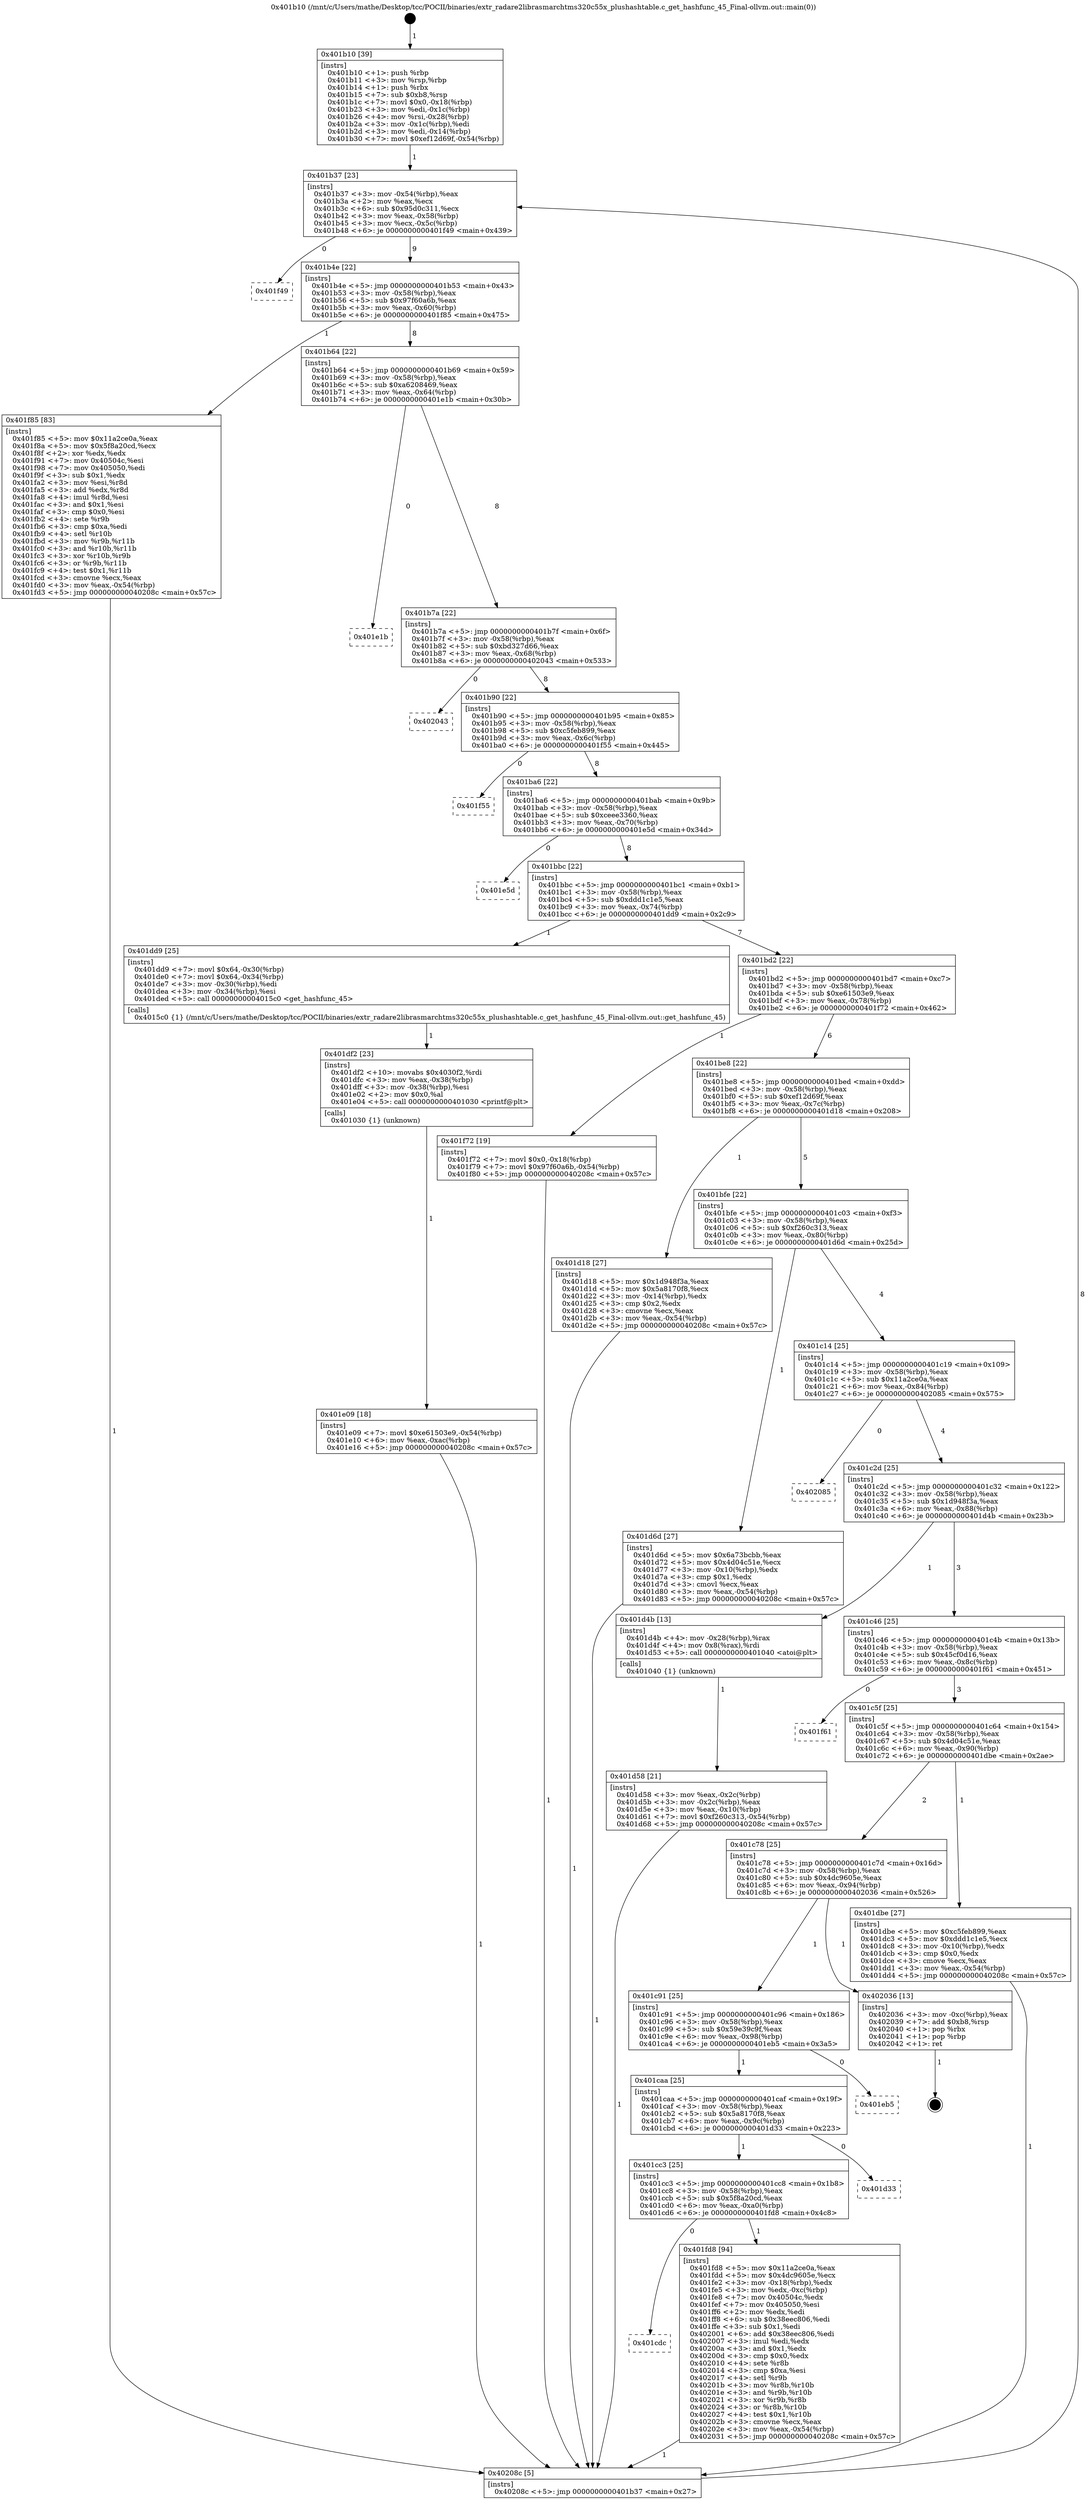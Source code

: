 digraph "0x401b10" {
  label = "0x401b10 (/mnt/c/Users/mathe/Desktop/tcc/POCII/binaries/extr_radare2librasmarchtms320c55x_plushashtable.c_get_hashfunc_45_Final-ollvm.out::main(0))"
  labelloc = "t"
  node[shape=record]

  Entry [label="",width=0.3,height=0.3,shape=circle,fillcolor=black,style=filled]
  "0x401b37" [label="{
     0x401b37 [23]\l
     | [instrs]\l
     &nbsp;&nbsp;0x401b37 \<+3\>: mov -0x54(%rbp),%eax\l
     &nbsp;&nbsp;0x401b3a \<+2\>: mov %eax,%ecx\l
     &nbsp;&nbsp;0x401b3c \<+6\>: sub $0x95d0c311,%ecx\l
     &nbsp;&nbsp;0x401b42 \<+3\>: mov %eax,-0x58(%rbp)\l
     &nbsp;&nbsp;0x401b45 \<+3\>: mov %ecx,-0x5c(%rbp)\l
     &nbsp;&nbsp;0x401b48 \<+6\>: je 0000000000401f49 \<main+0x439\>\l
  }"]
  "0x401f49" [label="{
     0x401f49\l
  }", style=dashed]
  "0x401b4e" [label="{
     0x401b4e [22]\l
     | [instrs]\l
     &nbsp;&nbsp;0x401b4e \<+5\>: jmp 0000000000401b53 \<main+0x43\>\l
     &nbsp;&nbsp;0x401b53 \<+3\>: mov -0x58(%rbp),%eax\l
     &nbsp;&nbsp;0x401b56 \<+5\>: sub $0x97f60a6b,%eax\l
     &nbsp;&nbsp;0x401b5b \<+3\>: mov %eax,-0x60(%rbp)\l
     &nbsp;&nbsp;0x401b5e \<+6\>: je 0000000000401f85 \<main+0x475\>\l
  }"]
  Exit [label="",width=0.3,height=0.3,shape=circle,fillcolor=black,style=filled,peripheries=2]
  "0x401f85" [label="{
     0x401f85 [83]\l
     | [instrs]\l
     &nbsp;&nbsp;0x401f85 \<+5\>: mov $0x11a2ce0a,%eax\l
     &nbsp;&nbsp;0x401f8a \<+5\>: mov $0x5f8a20cd,%ecx\l
     &nbsp;&nbsp;0x401f8f \<+2\>: xor %edx,%edx\l
     &nbsp;&nbsp;0x401f91 \<+7\>: mov 0x40504c,%esi\l
     &nbsp;&nbsp;0x401f98 \<+7\>: mov 0x405050,%edi\l
     &nbsp;&nbsp;0x401f9f \<+3\>: sub $0x1,%edx\l
     &nbsp;&nbsp;0x401fa2 \<+3\>: mov %esi,%r8d\l
     &nbsp;&nbsp;0x401fa5 \<+3\>: add %edx,%r8d\l
     &nbsp;&nbsp;0x401fa8 \<+4\>: imul %r8d,%esi\l
     &nbsp;&nbsp;0x401fac \<+3\>: and $0x1,%esi\l
     &nbsp;&nbsp;0x401faf \<+3\>: cmp $0x0,%esi\l
     &nbsp;&nbsp;0x401fb2 \<+4\>: sete %r9b\l
     &nbsp;&nbsp;0x401fb6 \<+3\>: cmp $0xa,%edi\l
     &nbsp;&nbsp;0x401fb9 \<+4\>: setl %r10b\l
     &nbsp;&nbsp;0x401fbd \<+3\>: mov %r9b,%r11b\l
     &nbsp;&nbsp;0x401fc0 \<+3\>: and %r10b,%r11b\l
     &nbsp;&nbsp;0x401fc3 \<+3\>: xor %r10b,%r9b\l
     &nbsp;&nbsp;0x401fc6 \<+3\>: or %r9b,%r11b\l
     &nbsp;&nbsp;0x401fc9 \<+4\>: test $0x1,%r11b\l
     &nbsp;&nbsp;0x401fcd \<+3\>: cmovne %ecx,%eax\l
     &nbsp;&nbsp;0x401fd0 \<+3\>: mov %eax,-0x54(%rbp)\l
     &nbsp;&nbsp;0x401fd3 \<+5\>: jmp 000000000040208c \<main+0x57c\>\l
  }"]
  "0x401b64" [label="{
     0x401b64 [22]\l
     | [instrs]\l
     &nbsp;&nbsp;0x401b64 \<+5\>: jmp 0000000000401b69 \<main+0x59\>\l
     &nbsp;&nbsp;0x401b69 \<+3\>: mov -0x58(%rbp),%eax\l
     &nbsp;&nbsp;0x401b6c \<+5\>: sub $0xa6208469,%eax\l
     &nbsp;&nbsp;0x401b71 \<+3\>: mov %eax,-0x64(%rbp)\l
     &nbsp;&nbsp;0x401b74 \<+6\>: je 0000000000401e1b \<main+0x30b\>\l
  }"]
  "0x401cdc" [label="{
     0x401cdc\l
  }", style=dashed]
  "0x401e1b" [label="{
     0x401e1b\l
  }", style=dashed]
  "0x401b7a" [label="{
     0x401b7a [22]\l
     | [instrs]\l
     &nbsp;&nbsp;0x401b7a \<+5\>: jmp 0000000000401b7f \<main+0x6f\>\l
     &nbsp;&nbsp;0x401b7f \<+3\>: mov -0x58(%rbp),%eax\l
     &nbsp;&nbsp;0x401b82 \<+5\>: sub $0xbd327d66,%eax\l
     &nbsp;&nbsp;0x401b87 \<+3\>: mov %eax,-0x68(%rbp)\l
     &nbsp;&nbsp;0x401b8a \<+6\>: je 0000000000402043 \<main+0x533\>\l
  }"]
  "0x401fd8" [label="{
     0x401fd8 [94]\l
     | [instrs]\l
     &nbsp;&nbsp;0x401fd8 \<+5\>: mov $0x11a2ce0a,%eax\l
     &nbsp;&nbsp;0x401fdd \<+5\>: mov $0x4dc9605e,%ecx\l
     &nbsp;&nbsp;0x401fe2 \<+3\>: mov -0x18(%rbp),%edx\l
     &nbsp;&nbsp;0x401fe5 \<+3\>: mov %edx,-0xc(%rbp)\l
     &nbsp;&nbsp;0x401fe8 \<+7\>: mov 0x40504c,%edx\l
     &nbsp;&nbsp;0x401fef \<+7\>: mov 0x405050,%esi\l
     &nbsp;&nbsp;0x401ff6 \<+2\>: mov %edx,%edi\l
     &nbsp;&nbsp;0x401ff8 \<+6\>: sub $0x38eec806,%edi\l
     &nbsp;&nbsp;0x401ffe \<+3\>: sub $0x1,%edi\l
     &nbsp;&nbsp;0x402001 \<+6\>: add $0x38eec806,%edi\l
     &nbsp;&nbsp;0x402007 \<+3\>: imul %edi,%edx\l
     &nbsp;&nbsp;0x40200a \<+3\>: and $0x1,%edx\l
     &nbsp;&nbsp;0x40200d \<+3\>: cmp $0x0,%edx\l
     &nbsp;&nbsp;0x402010 \<+4\>: sete %r8b\l
     &nbsp;&nbsp;0x402014 \<+3\>: cmp $0xa,%esi\l
     &nbsp;&nbsp;0x402017 \<+4\>: setl %r9b\l
     &nbsp;&nbsp;0x40201b \<+3\>: mov %r8b,%r10b\l
     &nbsp;&nbsp;0x40201e \<+3\>: and %r9b,%r10b\l
     &nbsp;&nbsp;0x402021 \<+3\>: xor %r9b,%r8b\l
     &nbsp;&nbsp;0x402024 \<+3\>: or %r8b,%r10b\l
     &nbsp;&nbsp;0x402027 \<+4\>: test $0x1,%r10b\l
     &nbsp;&nbsp;0x40202b \<+3\>: cmovne %ecx,%eax\l
     &nbsp;&nbsp;0x40202e \<+3\>: mov %eax,-0x54(%rbp)\l
     &nbsp;&nbsp;0x402031 \<+5\>: jmp 000000000040208c \<main+0x57c\>\l
  }"]
  "0x402043" [label="{
     0x402043\l
  }", style=dashed]
  "0x401b90" [label="{
     0x401b90 [22]\l
     | [instrs]\l
     &nbsp;&nbsp;0x401b90 \<+5\>: jmp 0000000000401b95 \<main+0x85\>\l
     &nbsp;&nbsp;0x401b95 \<+3\>: mov -0x58(%rbp),%eax\l
     &nbsp;&nbsp;0x401b98 \<+5\>: sub $0xc5feb899,%eax\l
     &nbsp;&nbsp;0x401b9d \<+3\>: mov %eax,-0x6c(%rbp)\l
     &nbsp;&nbsp;0x401ba0 \<+6\>: je 0000000000401f55 \<main+0x445\>\l
  }"]
  "0x401cc3" [label="{
     0x401cc3 [25]\l
     | [instrs]\l
     &nbsp;&nbsp;0x401cc3 \<+5\>: jmp 0000000000401cc8 \<main+0x1b8\>\l
     &nbsp;&nbsp;0x401cc8 \<+3\>: mov -0x58(%rbp),%eax\l
     &nbsp;&nbsp;0x401ccb \<+5\>: sub $0x5f8a20cd,%eax\l
     &nbsp;&nbsp;0x401cd0 \<+6\>: mov %eax,-0xa0(%rbp)\l
     &nbsp;&nbsp;0x401cd6 \<+6\>: je 0000000000401fd8 \<main+0x4c8\>\l
  }"]
  "0x401f55" [label="{
     0x401f55\l
  }", style=dashed]
  "0x401ba6" [label="{
     0x401ba6 [22]\l
     | [instrs]\l
     &nbsp;&nbsp;0x401ba6 \<+5\>: jmp 0000000000401bab \<main+0x9b\>\l
     &nbsp;&nbsp;0x401bab \<+3\>: mov -0x58(%rbp),%eax\l
     &nbsp;&nbsp;0x401bae \<+5\>: sub $0xceee3360,%eax\l
     &nbsp;&nbsp;0x401bb3 \<+3\>: mov %eax,-0x70(%rbp)\l
     &nbsp;&nbsp;0x401bb6 \<+6\>: je 0000000000401e5d \<main+0x34d\>\l
  }"]
  "0x401d33" [label="{
     0x401d33\l
  }", style=dashed]
  "0x401e5d" [label="{
     0x401e5d\l
  }", style=dashed]
  "0x401bbc" [label="{
     0x401bbc [22]\l
     | [instrs]\l
     &nbsp;&nbsp;0x401bbc \<+5\>: jmp 0000000000401bc1 \<main+0xb1\>\l
     &nbsp;&nbsp;0x401bc1 \<+3\>: mov -0x58(%rbp),%eax\l
     &nbsp;&nbsp;0x401bc4 \<+5\>: sub $0xddd1c1e5,%eax\l
     &nbsp;&nbsp;0x401bc9 \<+3\>: mov %eax,-0x74(%rbp)\l
     &nbsp;&nbsp;0x401bcc \<+6\>: je 0000000000401dd9 \<main+0x2c9\>\l
  }"]
  "0x401caa" [label="{
     0x401caa [25]\l
     | [instrs]\l
     &nbsp;&nbsp;0x401caa \<+5\>: jmp 0000000000401caf \<main+0x19f\>\l
     &nbsp;&nbsp;0x401caf \<+3\>: mov -0x58(%rbp),%eax\l
     &nbsp;&nbsp;0x401cb2 \<+5\>: sub $0x5a8170f8,%eax\l
     &nbsp;&nbsp;0x401cb7 \<+6\>: mov %eax,-0x9c(%rbp)\l
     &nbsp;&nbsp;0x401cbd \<+6\>: je 0000000000401d33 \<main+0x223\>\l
  }"]
  "0x401dd9" [label="{
     0x401dd9 [25]\l
     | [instrs]\l
     &nbsp;&nbsp;0x401dd9 \<+7\>: movl $0x64,-0x30(%rbp)\l
     &nbsp;&nbsp;0x401de0 \<+7\>: movl $0x64,-0x34(%rbp)\l
     &nbsp;&nbsp;0x401de7 \<+3\>: mov -0x30(%rbp),%edi\l
     &nbsp;&nbsp;0x401dea \<+3\>: mov -0x34(%rbp),%esi\l
     &nbsp;&nbsp;0x401ded \<+5\>: call 00000000004015c0 \<get_hashfunc_45\>\l
     | [calls]\l
     &nbsp;&nbsp;0x4015c0 \{1\} (/mnt/c/Users/mathe/Desktop/tcc/POCII/binaries/extr_radare2librasmarchtms320c55x_plushashtable.c_get_hashfunc_45_Final-ollvm.out::get_hashfunc_45)\l
  }"]
  "0x401bd2" [label="{
     0x401bd2 [22]\l
     | [instrs]\l
     &nbsp;&nbsp;0x401bd2 \<+5\>: jmp 0000000000401bd7 \<main+0xc7\>\l
     &nbsp;&nbsp;0x401bd7 \<+3\>: mov -0x58(%rbp),%eax\l
     &nbsp;&nbsp;0x401bda \<+5\>: sub $0xe61503e9,%eax\l
     &nbsp;&nbsp;0x401bdf \<+3\>: mov %eax,-0x78(%rbp)\l
     &nbsp;&nbsp;0x401be2 \<+6\>: je 0000000000401f72 \<main+0x462\>\l
  }"]
  "0x401eb5" [label="{
     0x401eb5\l
  }", style=dashed]
  "0x401f72" [label="{
     0x401f72 [19]\l
     | [instrs]\l
     &nbsp;&nbsp;0x401f72 \<+7\>: movl $0x0,-0x18(%rbp)\l
     &nbsp;&nbsp;0x401f79 \<+7\>: movl $0x97f60a6b,-0x54(%rbp)\l
     &nbsp;&nbsp;0x401f80 \<+5\>: jmp 000000000040208c \<main+0x57c\>\l
  }"]
  "0x401be8" [label="{
     0x401be8 [22]\l
     | [instrs]\l
     &nbsp;&nbsp;0x401be8 \<+5\>: jmp 0000000000401bed \<main+0xdd\>\l
     &nbsp;&nbsp;0x401bed \<+3\>: mov -0x58(%rbp),%eax\l
     &nbsp;&nbsp;0x401bf0 \<+5\>: sub $0xef12d69f,%eax\l
     &nbsp;&nbsp;0x401bf5 \<+3\>: mov %eax,-0x7c(%rbp)\l
     &nbsp;&nbsp;0x401bf8 \<+6\>: je 0000000000401d18 \<main+0x208\>\l
  }"]
  "0x401c91" [label="{
     0x401c91 [25]\l
     | [instrs]\l
     &nbsp;&nbsp;0x401c91 \<+5\>: jmp 0000000000401c96 \<main+0x186\>\l
     &nbsp;&nbsp;0x401c96 \<+3\>: mov -0x58(%rbp),%eax\l
     &nbsp;&nbsp;0x401c99 \<+5\>: sub $0x59e39c9f,%eax\l
     &nbsp;&nbsp;0x401c9e \<+6\>: mov %eax,-0x98(%rbp)\l
     &nbsp;&nbsp;0x401ca4 \<+6\>: je 0000000000401eb5 \<main+0x3a5\>\l
  }"]
  "0x401d18" [label="{
     0x401d18 [27]\l
     | [instrs]\l
     &nbsp;&nbsp;0x401d18 \<+5\>: mov $0x1d948f3a,%eax\l
     &nbsp;&nbsp;0x401d1d \<+5\>: mov $0x5a8170f8,%ecx\l
     &nbsp;&nbsp;0x401d22 \<+3\>: mov -0x14(%rbp),%edx\l
     &nbsp;&nbsp;0x401d25 \<+3\>: cmp $0x2,%edx\l
     &nbsp;&nbsp;0x401d28 \<+3\>: cmovne %ecx,%eax\l
     &nbsp;&nbsp;0x401d2b \<+3\>: mov %eax,-0x54(%rbp)\l
     &nbsp;&nbsp;0x401d2e \<+5\>: jmp 000000000040208c \<main+0x57c\>\l
  }"]
  "0x401bfe" [label="{
     0x401bfe [22]\l
     | [instrs]\l
     &nbsp;&nbsp;0x401bfe \<+5\>: jmp 0000000000401c03 \<main+0xf3\>\l
     &nbsp;&nbsp;0x401c03 \<+3\>: mov -0x58(%rbp),%eax\l
     &nbsp;&nbsp;0x401c06 \<+5\>: sub $0xf260c313,%eax\l
     &nbsp;&nbsp;0x401c0b \<+3\>: mov %eax,-0x80(%rbp)\l
     &nbsp;&nbsp;0x401c0e \<+6\>: je 0000000000401d6d \<main+0x25d\>\l
  }"]
  "0x40208c" [label="{
     0x40208c [5]\l
     | [instrs]\l
     &nbsp;&nbsp;0x40208c \<+5\>: jmp 0000000000401b37 \<main+0x27\>\l
  }"]
  "0x401b10" [label="{
     0x401b10 [39]\l
     | [instrs]\l
     &nbsp;&nbsp;0x401b10 \<+1\>: push %rbp\l
     &nbsp;&nbsp;0x401b11 \<+3\>: mov %rsp,%rbp\l
     &nbsp;&nbsp;0x401b14 \<+1\>: push %rbx\l
     &nbsp;&nbsp;0x401b15 \<+7\>: sub $0xb8,%rsp\l
     &nbsp;&nbsp;0x401b1c \<+7\>: movl $0x0,-0x18(%rbp)\l
     &nbsp;&nbsp;0x401b23 \<+3\>: mov %edi,-0x1c(%rbp)\l
     &nbsp;&nbsp;0x401b26 \<+4\>: mov %rsi,-0x28(%rbp)\l
     &nbsp;&nbsp;0x401b2a \<+3\>: mov -0x1c(%rbp),%edi\l
     &nbsp;&nbsp;0x401b2d \<+3\>: mov %edi,-0x14(%rbp)\l
     &nbsp;&nbsp;0x401b30 \<+7\>: movl $0xef12d69f,-0x54(%rbp)\l
  }"]
  "0x402036" [label="{
     0x402036 [13]\l
     | [instrs]\l
     &nbsp;&nbsp;0x402036 \<+3\>: mov -0xc(%rbp),%eax\l
     &nbsp;&nbsp;0x402039 \<+7\>: add $0xb8,%rsp\l
     &nbsp;&nbsp;0x402040 \<+1\>: pop %rbx\l
     &nbsp;&nbsp;0x402041 \<+1\>: pop %rbp\l
     &nbsp;&nbsp;0x402042 \<+1\>: ret\l
  }"]
  "0x401d6d" [label="{
     0x401d6d [27]\l
     | [instrs]\l
     &nbsp;&nbsp;0x401d6d \<+5\>: mov $0x6a73bcbb,%eax\l
     &nbsp;&nbsp;0x401d72 \<+5\>: mov $0x4d04c51e,%ecx\l
     &nbsp;&nbsp;0x401d77 \<+3\>: mov -0x10(%rbp),%edx\l
     &nbsp;&nbsp;0x401d7a \<+3\>: cmp $0x1,%edx\l
     &nbsp;&nbsp;0x401d7d \<+3\>: cmovl %ecx,%eax\l
     &nbsp;&nbsp;0x401d80 \<+3\>: mov %eax,-0x54(%rbp)\l
     &nbsp;&nbsp;0x401d83 \<+5\>: jmp 000000000040208c \<main+0x57c\>\l
  }"]
  "0x401c14" [label="{
     0x401c14 [25]\l
     | [instrs]\l
     &nbsp;&nbsp;0x401c14 \<+5\>: jmp 0000000000401c19 \<main+0x109\>\l
     &nbsp;&nbsp;0x401c19 \<+3\>: mov -0x58(%rbp),%eax\l
     &nbsp;&nbsp;0x401c1c \<+5\>: sub $0x11a2ce0a,%eax\l
     &nbsp;&nbsp;0x401c21 \<+6\>: mov %eax,-0x84(%rbp)\l
     &nbsp;&nbsp;0x401c27 \<+6\>: je 0000000000402085 \<main+0x575\>\l
  }"]
  "0x401e09" [label="{
     0x401e09 [18]\l
     | [instrs]\l
     &nbsp;&nbsp;0x401e09 \<+7\>: movl $0xe61503e9,-0x54(%rbp)\l
     &nbsp;&nbsp;0x401e10 \<+6\>: mov %eax,-0xac(%rbp)\l
     &nbsp;&nbsp;0x401e16 \<+5\>: jmp 000000000040208c \<main+0x57c\>\l
  }"]
  "0x402085" [label="{
     0x402085\l
  }", style=dashed]
  "0x401c2d" [label="{
     0x401c2d [25]\l
     | [instrs]\l
     &nbsp;&nbsp;0x401c2d \<+5\>: jmp 0000000000401c32 \<main+0x122\>\l
     &nbsp;&nbsp;0x401c32 \<+3\>: mov -0x58(%rbp),%eax\l
     &nbsp;&nbsp;0x401c35 \<+5\>: sub $0x1d948f3a,%eax\l
     &nbsp;&nbsp;0x401c3a \<+6\>: mov %eax,-0x88(%rbp)\l
     &nbsp;&nbsp;0x401c40 \<+6\>: je 0000000000401d4b \<main+0x23b\>\l
  }"]
  "0x401df2" [label="{
     0x401df2 [23]\l
     | [instrs]\l
     &nbsp;&nbsp;0x401df2 \<+10\>: movabs $0x4030f2,%rdi\l
     &nbsp;&nbsp;0x401dfc \<+3\>: mov %eax,-0x38(%rbp)\l
     &nbsp;&nbsp;0x401dff \<+3\>: mov -0x38(%rbp),%esi\l
     &nbsp;&nbsp;0x401e02 \<+2\>: mov $0x0,%al\l
     &nbsp;&nbsp;0x401e04 \<+5\>: call 0000000000401030 \<printf@plt\>\l
     | [calls]\l
     &nbsp;&nbsp;0x401030 \{1\} (unknown)\l
  }"]
  "0x401d4b" [label="{
     0x401d4b [13]\l
     | [instrs]\l
     &nbsp;&nbsp;0x401d4b \<+4\>: mov -0x28(%rbp),%rax\l
     &nbsp;&nbsp;0x401d4f \<+4\>: mov 0x8(%rax),%rdi\l
     &nbsp;&nbsp;0x401d53 \<+5\>: call 0000000000401040 \<atoi@plt\>\l
     | [calls]\l
     &nbsp;&nbsp;0x401040 \{1\} (unknown)\l
  }"]
  "0x401c46" [label="{
     0x401c46 [25]\l
     | [instrs]\l
     &nbsp;&nbsp;0x401c46 \<+5\>: jmp 0000000000401c4b \<main+0x13b\>\l
     &nbsp;&nbsp;0x401c4b \<+3\>: mov -0x58(%rbp),%eax\l
     &nbsp;&nbsp;0x401c4e \<+5\>: sub $0x45cf0d16,%eax\l
     &nbsp;&nbsp;0x401c53 \<+6\>: mov %eax,-0x8c(%rbp)\l
     &nbsp;&nbsp;0x401c59 \<+6\>: je 0000000000401f61 \<main+0x451\>\l
  }"]
  "0x401d58" [label="{
     0x401d58 [21]\l
     | [instrs]\l
     &nbsp;&nbsp;0x401d58 \<+3\>: mov %eax,-0x2c(%rbp)\l
     &nbsp;&nbsp;0x401d5b \<+3\>: mov -0x2c(%rbp),%eax\l
     &nbsp;&nbsp;0x401d5e \<+3\>: mov %eax,-0x10(%rbp)\l
     &nbsp;&nbsp;0x401d61 \<+7\>: movl $0xf260c313,-0x54(%rbp)\l
     &nbsp;&nbsp;0x401d68 \<+5\>: jmp 000000000040208c \<main+0x57c\>\l
  }"]
  "0x401c78" [label="{
     0x401c78 [25]\l
     | [instrs]\l
     &nbsp;&nbsp;0x401c78 \<+5\>: jmp 0000000000401c7d \<main+0x16d\>\l
     &nbsp;&nbsp;0x401c7d \<+3\>: mov -0x58(%rbp),%eax\l
     &nbsp;&nbsp;0x401c80 \<+5\>: sub $0x4dc9605e,%eax\l
     &nbsp;&nbsp;0x401c85 \<+6\>: mov %eax,-0x94(%rbp)\l
     &nbsp;&nbsp;0x401c8b \<+6\>: je 0000000000402036 \<main+0x526\>\l
  }"]
  "0x401f61" [label="{
     0x401f61\l
  }", style=dashed]
  "0x401c5f" [label="{
     0x401c5f [25]\l
     | [instrs]\l
     &nbsp;&nbsp;0x401c5f \<+5\>: jmp 0000000000401c64 \<main+0x154\>\l
     &nbsp;&nbsp;0x401c64 \<+3\>: mov -0x58(%rbp),%eax\l
     &nbsp;&nbsp;0x401c67 \<+5\>: sub $0x4d04c51e,%eax\l
     &nbsp;&nbsp;0x401c6c \<+6\>: mov %eax,-0x90(%rbp)\l
     &nbsp;&nbsp;0x401c72 \<+6\>: je 0000000000401dbe \<main+0x2ae\>\l
  }"]
  "0x401dbe" [label="{
     0x401dbe [27]\l
     | [instrs]\l
     &nbsp;&nbsp;0x401dbe \<+5\>: mov $0xc5feb899,%eax\l
     &nbsp;&nbsp;0x401dc3 \<+5\>: mov $0xddd1c1e5,%ecx\l
     &nbsp;&nbsp;0x401dc8 \<+3\>: mov -0x10(%rbp),%edx\l
     &nbsp;&nbsp;0x401dcb \<+3\>: cmp $0x0,%edx\l
     &nbsp;&nbsp;0x401dce \<+3\>: cmove %ecx,%eax\l
     &nbsp;&nbsp;0x401dd1 \<+3\>: mov %eax,-0x54(%rbp)\l
     &nbsp;&nbsp;0x401dd4 \<+5\>: jmp 000000000040208c \<main+0x57c\>\l
  }"]
  Entry -> "0x401b10" [label=" 1"]
  "0x401b37" -> "0x401f49" [label=" 0"]
  "0x401b37" -> "0x401b4e" [label=" 9"]
  "0x402036" -> Exit [label=" 1"]
  "0x401b4e" -> "0x401f85" [label=" 1"]
  "0x401b4e" -> "0x401b64" [label=" 8"]
  "0x401fd8" -> "0x40208c" [label=" 1"]
  "0x401b64" -> "0x401e1b" [label=" 0"]
  "0x401b64" -> "0x401b7a" [label=" 8"]
  "0x401cc3" -> "0x401cdc" [label=" 0"]
  "0x401b7a" -> "0x402043" [label=" 0"]
  "0x401b7a" -> "0x401b90" [label=" 8"]
  "0x401cc3" -> "0x401fd8" [label=" 1"]
  "0x401b90" -> "0x401f55" [label=" 0"]
  "0x401b90" -> "0x401ba6" [label=" 8"]
  "0x401caa" -> "0x401cc3" [label=" 1"]
  "0x401ba6" -> "0x401e5d" [label=" 0"]
  "0x401ba6" -> "0x401bbc" [label=" 8"]
  "0x401caa" -> "0x401d33" [label=" 0"]
  "0x401bbc" -> "0x401dd9" [label=" 1"]
  "0x401bbc" -> "0x401bd2" [label=" 7"]
  "0x401c91" -> "0x401caa" [label=" 1"]
  "0x401bd2" -> "0x401f72" [label=" 1"]
  "0x401bd2" -> "0x401be8" [label=" 6"]
  "0x401c91" -> "0x401eb5" [label=" 0"]
  "0x401be8" -> "0x401d18" [label=" 1"]
  "0x401be8" -> "0x401bfe" [label=" 5"]
  "0x401d18" -> "0x40208c" [label=" 1"]
  "0x401b10" -> "0x401b37" [label=" 1"]
  "0x40208c" -> "0x401b37" [label=" 8"]
  "0x401c78" -> "0x401c91" [label=" 1"]
  "0x401bfe" -> "0x401d6d" [label=" 1"]
  "0x401bfe" -> "0x401c14" [label=" 4"]
  "0x401c78" -> "0x402036" [label=" 1"]
  "0x401c14" -> "0x402085" [label=" 0"]
  "0x401c14" -> "0x401c2d" [label=" 4"]
  "0x401f85" -> "0x40208c" [label=" 1"]
  "0x401c2d" -> "0x401d4b" [label=" 1"]
  "0x401c2d" -> "0x401c46" [label=" 3"]
  "0x401d4b" -> "0x401d58" [label=" 1"]
  "0x401d58" -> "0x40208c" [label=" 1"]
  "0x401d6d" -> "0x40208c" [label=" 1"]
  "0x401f72" -> "0x40208c" [label=" 1"]
  "0x401c46" -> "0x401f61" [label=" 0"]
  "0x401c46" -> "0x401c5f" [label=" 3"]
  "0x401e09" -> "0x40208c" [label=" 1"]
  "0x401c5f" -> "0x401dbe" [label=" 1"]
  "0x401c5f" -> "0x401c78" [label=" 2"]
  "0x401dbe" -> "0x40208c" [label=" 1"]
  "0x401dd9" -> "0x401df2" [label=" 1"]
  "0x401df2" -> "0x401e09" [label=" 1"]
}
